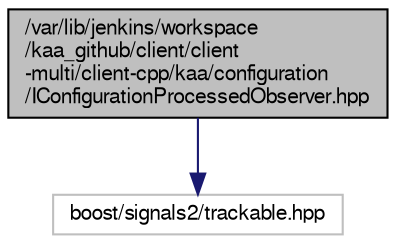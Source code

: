 digraph "/var/lib/jenkins/workspace/kaa_github/client/client-multi/client-cpp/kaa/configuration/IConfigurationProcessedObserver.hpp"
{
  bgcolor="transparent";
  edge [fontname="FreeSans",fontsize="10",labelfontname="FreeSans",labelfontsize="10"];
  node [fontname="FreeSans",fontsize="10",shape=record];
  Node1 [label="/var/lib/jenkins/workspace\l/kaa_github/client/client\l-multi/client-cpp/kaa/configuration\l/IConfigurationProcessedObserver.hpp",height=0.2,width=0.4,color="black", fillcolor="grey75", style="filled" fontcolor="black"];
  Node1 -> Node2 [color="midnightblue",fontsize="10",style="solid",fontname="FreeSans"];
  Node2 [label="boost/signals2/trackable.hpp",height=0.2,width=0.4,color="grey75"];
}
